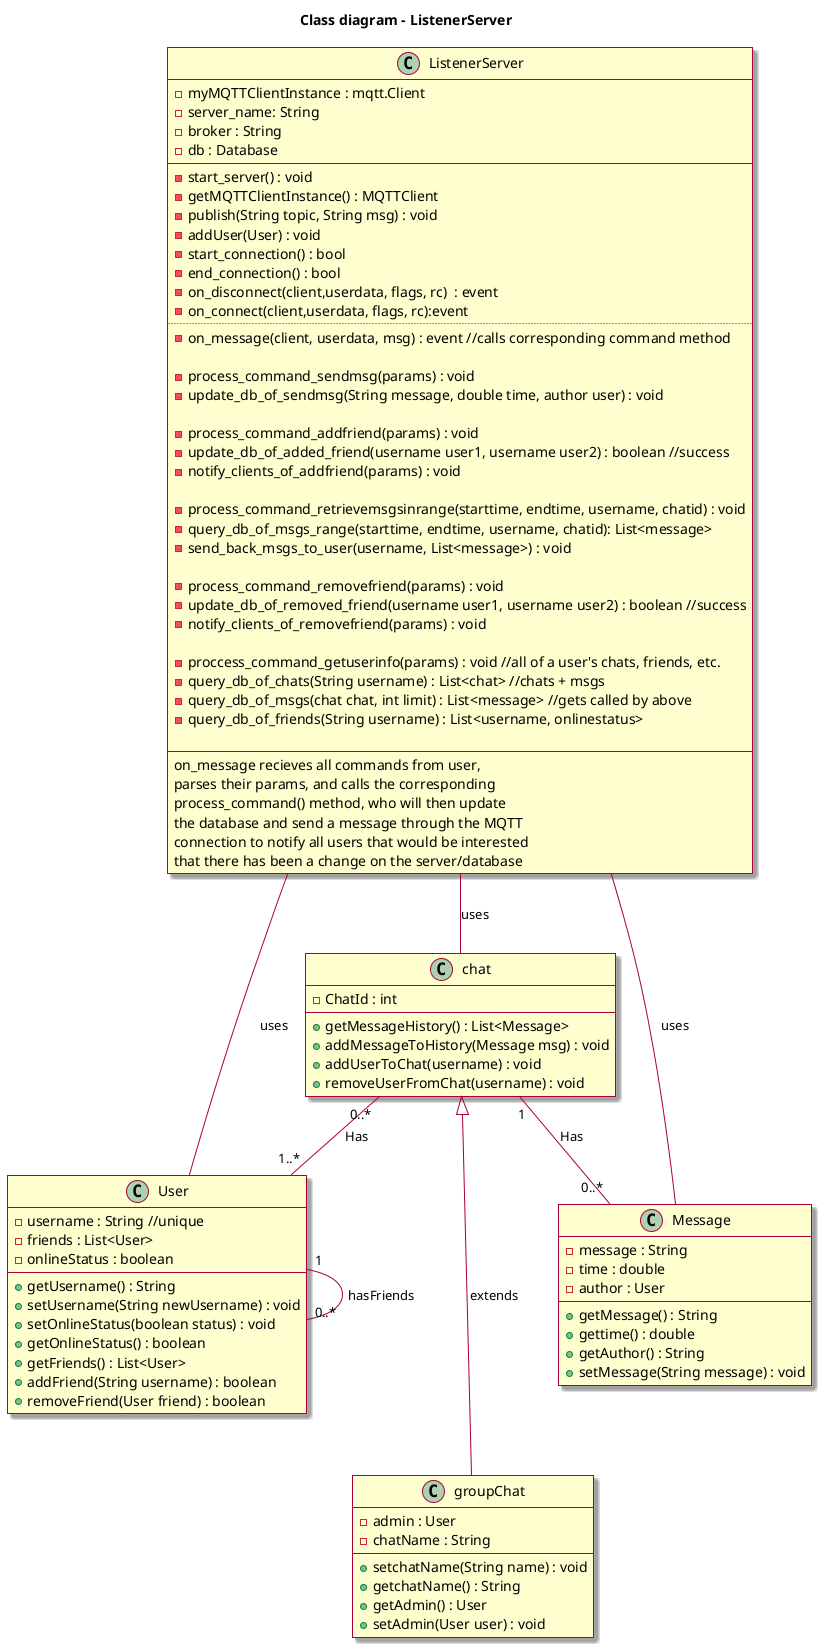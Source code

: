@startuml

skin rose

title Class diagram - ListenerServer


skinparam componentStyle uml2


class Message{
    - message : String
    - time : double
    - author : User
    +getMessage() : String
    +gettime() : double
    +getAuthor() : String
    +setMessage(String message) : void
}

class User  {
    -username : String //unique
    -friends : List<User>
    -onlineStatus : boolean

    +getUsername() : String
    +setUsername(String newUsername) : void
    +setOnlineStatus(boolean status) : void
    +getOnlineStatus() : boolean
    +getFriends() : List<User>
    +addFriend(String username) : boolean
    +removeFriend(User friend) : boolean
}

User "1"--"0..*" User : hasFriends

Class groupChat {
    -admin : User
    -chatName : String
    +setchatName(String name) : void
    +getchatName() : String
    +getAdmin() : User
    +setAdmin(User user) : void
}

Class chat {
    -ChatId : int
    +getMessageHistory() : List<Message>
    +addMessageToHistory(Message msg) : void
    +addUserToChat(username) : void
    +removeUserFromChat(username) : void
}

chat "0..*" -- "1..*" User : Has

chat "1" -- "0..*" Message : Has

groupChat --up-|> chat : extends

Class Server as "ListenerServer" {
    -myMQTTClientInstance : mqtt.Client 
    -server_name: String
    -broker : String
    -db : Database 
    --
     -start_server() : void 
    -getMQTTClientInstance() : MQTTClient
    -publish(String topic, String msg) : void
    -addUser(User) : void
    -start_connection() : bool
    -end_connection() : bool
    -on_disconnect(client,userdata, flags, rc)  : event
    -on_connect(client,userdata, flags, rc):event
    ..
    -on_message(client, userdata, msg) : event //calls corresponding command method
    
    -process_command_sendmsg(params) : void
     -update_db_of_sendmsg(String message, double time, author user) : void
     
    -process_command_addfriend(params) : void
    -update_db_of_added_friend(username user1, username user2) : boolean //success
    -notify_clients_of_addfriend(params) : void
       
    -process_command_retrievemsgsinrange(starttime, endtime, username, chatid) : void
    -query_db_of_msgs_range(starttime, endtime, username, chatid): List<message>
    -send_back_msgs_to_user(username, List<message>) : void
   
     -process_command_removefriend(params) : void
    -update_db_of_removed_friend(username user1, username user2) : boolean //success
     -notify_clients_of_removefriend(params) : void
   
   -proccess_command_getuserinfo(params) : void //all of a user's chats, friends, etc.
   -query_db_of_chats(String username) : List<chat> //chats + msgs
   -query_db_of_msgs(chat chat, int limit) : List<message> //gets called by above
   -query_db_of_friends(String username) : List<username, onlinestatus>
 
    --
    on_message recieves all commands from user,
    parses their params, and calls the corresponding
    process_command() method, who will then update
    the database and send a message through the MQTT
    connection to notify all users that would be interested
    that there has been a change on the server/database
}





Server -- Message: uses
Server -- User : uses
Server -- chat: uses


@enduml